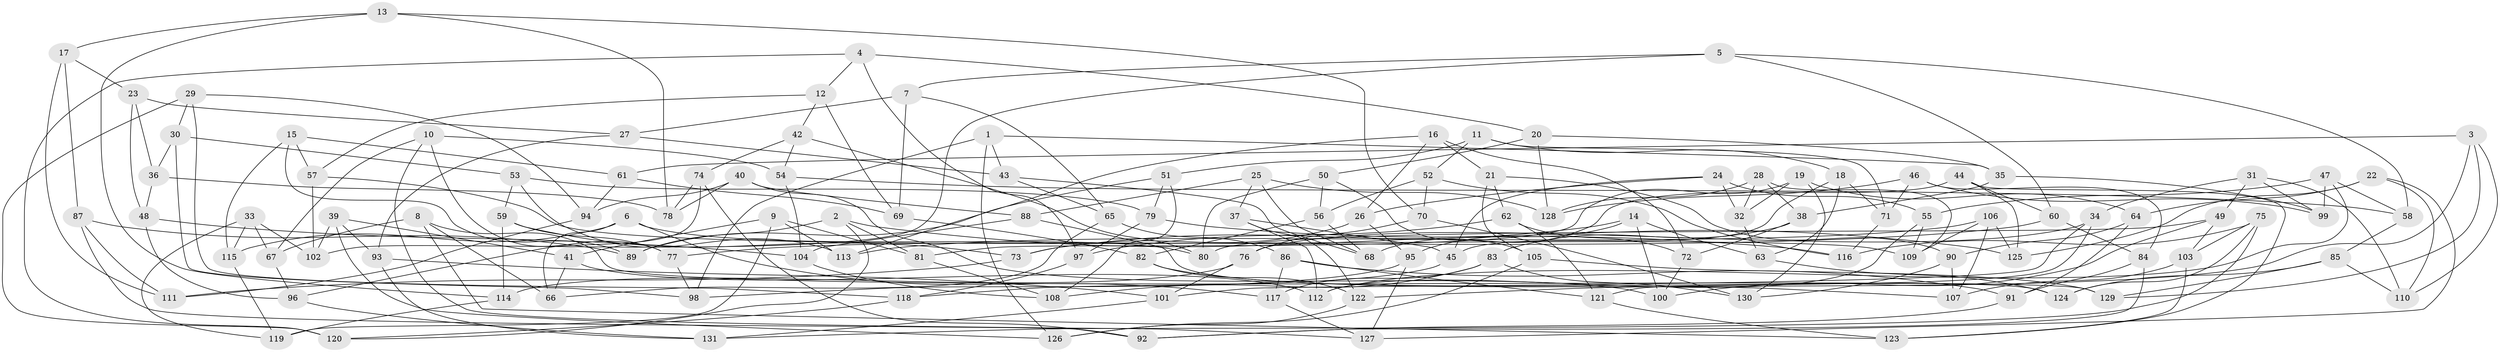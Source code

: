 // Generated by graph-tools (version 1.1) at 2025/57/03/09/25 04:57:09]
// undirected, 131 vertices, 262 edges
graph export_dot {
graph [start="1"]
  node [color=gray90,style=filled];
  1;
  2;
  3;
  4;
  5;
  6;
  7;
  8;
  9;
  10;
  11;
  12;
  13;
  14;
  15;
  16;
  17;
  18;
  19;
  20;
  21;
  22;
  23;
  24;
  25;
  26;
  27;
  28;
  29;
  30;
  31;
  32;
  33;
  34;
  35;
  36;
  37;
  38;
  39;
  40;
  41;
  42;
  43;
  44;
  45;
  46;
  47;
  48;
  49;
  50;
  51;
  52;
  53;
  54;
  55;
  56;
  57;
  58;
  59;
  60;
  61;
  62;
  63;
  64;
  65;
  66;
  67;
  68;
  69;
  70;
  71;
  72;
  73;
  74;
  75;
  76;
  77;
  78;
  79;
  80;
  81;
  82;
  83;
  84;
  85;
  86;
  87;
  88;
  89;
  90;
  91;
  92;
  93;
  94;
  95;
  96;
  97;
  98;
  99;
  100;
  101;
  102;
  103;
  104;
  105;
  106;
  107;
  108;
  109;
  110;
  111;
  112;
  113;
  114;
  115;
  116;
  117;
  118;
  119;
  120;
  121;
  122;
  123;
  124;
  125;
  126;
  127;
  128;
  129;
  130;
  131;
  1 -- 98;
  1 -- 43;
  1 -- 126;
  1 -- 35;
  2 -- 81;
  2 -- 89;
  2 -- 120;
  2 -- 116;
  3 -- 61;
  3 -- 110;
  3 -- 129;
  3 -- 122;
  4 -- 97;
  4 -- 120;
  4 -- 20;
  4 -- 12;
  5 -- 60;
  5 -- 7;
  5 -- 58;
  5 -- 102;
  6 -- 117;
  6 -- 66;
  6 -- 80;
  6 -- 115;
  7 -- 27;
  7 -- 69;
  7 -- 65;
  8 -- 67;
  8 -- 66;
  8 -- 129;
  8 -- 123;
  9 -- 41;
  9 -- 81;
  9 -- 113;
  9 -- 119;
  10 -- 54;
  10 -- 127;
  10 -- 77;
  10 -- 67;
  11 -- 52;
  11 -- 71;
  11 -- 18;
  11 -- 51;
  12 -- 69;
  12 -- 57;
  12 -- 42;
  13 -- 78;
  13 -- 114;
  13 -- 70;
  13 -- 17;
  14 -- 100;
  14 -- 73;
  14 -- 95;
  14 -- 63;
  15 -- 61;
  15 -- 115;
  15 -- 57;
  15 -- 89;
  16 -- 113;
  16 -- 21;
  16 -- 72;
  16 -- 26;
  17 -- 87;
  17 -- 23;
  17 -- 111;
  18 -- 71;
  18 -- 63;
  18 -- 45;
  19 -- 81;
  19 -- 64;
  19 -- 130;
  19 -- 32;
  20 -- 35;
  20 -- 128;
  20 -- 50;
  21 -- 62;
  21 -- 105;
  21 -- 90;
  22 -- 127;
  22 -- 110;
  22 -- 64;
  22 -- 125;
  23 -- 48;
  23 -- 27;
  23 -- 36;
  24 -- 55;
  24 -- 45;
  24 -- 26;
  24 -- 32;
  25 -- 37;
  25 -- 88;
  25 -- 68;
  25 -- 128;
  26 -- 73;
  26 -- 95;
  27 -- 93;
  27 -- 43;
  28 -- 32;
  28 -- 38;
  28 -- 109;
  28 -- 128;
  29 -- 30;
  29 -- 94;
  29 -- 118;
  29 -- 120;
  30 -- 53;
  30 -- 98;
  30 -- 36;
  31 -- 99;
  31 -- 34;
  31 -- 110;
  31 -- 49;
  32 -- 63;
  33 -- 115;
  33 -- 119;
  33 -- 102;
  33 -- 67;
  34 -- 101;
  34 -- 121;
  34 -- 76;
  35 -- 99;
  35 -- 38;
  36 -- 78;
  36 -- 48;
  37 -- 45;
  37 -- 112;
  37 -- 122;
  38 -- 72;
  38 -- 83;
  39 -- 126;
  39 -- 41;
  39 -- 102;
  39 -- 93;
  40 -- 94;
  40 -- 88;
  40 -- 78;
  40 -- 100;
  41 -- 66;
  41 -- 112;
  42 -- 54;
  42 -- 80;
  42 -- 74;
  43 -- 65;
  43 -- 68;
  44 -- 123;
  44 -- 68;
  44 -- 125;
  44 -- 60;
  45 -- 118;
  46 -- 71;
  46 -- 84;
  46 -- 99;
  46 -- 128;
  47 -- 58;
  47 -- 99;
  47 -- 55;
  47 -- 112;
  48 -- 104;
  48 -- 96;
  49 -- 100;
  49 -- 80;
  49 -- 103;
  50 -- 56;
  50 -- 80;
  50 -- 105;
  51 -- 108;
  51 -- 79;
  51 -- 89;
  52 -- 116;
  52 -- 70;
  52 -- 56;
  53 -- 59;
  53 -- 79;
  53 -- 113;
  54 -- 58;
  54 -- 104;
  55 -- 112;
  55 -- 109;
  56 -- 82;
  56 -- 68;
  57 -- 102;
  57 -- 109;
  58 -- 85;
  59 -- 73;
  59 -- 77;
  59 -- 114;
  60 -- 77;
  60 -- 84;
  61 -- 69;
  61 -- 94;
  62 -- 121;
  62 -- 72;
  62 -- 97;
  63 -- 124;
  64 -- 90;
  64 -- 91;
  65 -- 66;
  65 -- 86;
  67 -- 96;
  69 -- 82;
  70 -- 76;
  70 -- 130;
  71 -- 116;
  72 -- 100;
  73 -- 111;
  74 -- 78;
  74 -- 96;
  74 -- 92;
  75 -- 124;
  75 -- 103;
  75 -- 116;
  75 -- 131;
  76 -- 101;
  76 -- 114;
  77 -- 98;
  79 -- 125;
  79 -- 97;
  81 -- 108;
  82 -- 122;
  82 -- 107;
  83 -- 117;
  83 -- 130;
  83 -- 108;
  84 -- 91;
  84 -- 92;
  85 -- 129;
  85 -- 124;
  85 -- 110;
  86 -- 121;
  86 -- 117;
  86 -- 91;
  87 -- 89;
  87 -- 111;
  87 -- 92;
  88 -- 124;
  88 -- 104;
  90 -- 130;
  90 -- 107;
  91 -- 92;
  93 -- 101;
  93 -- 131;
  94 -- 111;
  95 -- 127;
  95 -- 98;
  96 -- 131;
  97 -- 118;
  101 -- 131;
  103 -- 107;
  103 -- 123;
  104 -- 108;
  105 -- 129;
  105 -- 126;
  106 -- 113;
  106 -- 109;
  106 -- 125;
  106 -- 107;
  114 -- 119;
  115 -- 119;
  117 -- 127;
  118 -- 120;
  121 -- 123;
  122 -- 126;
}
